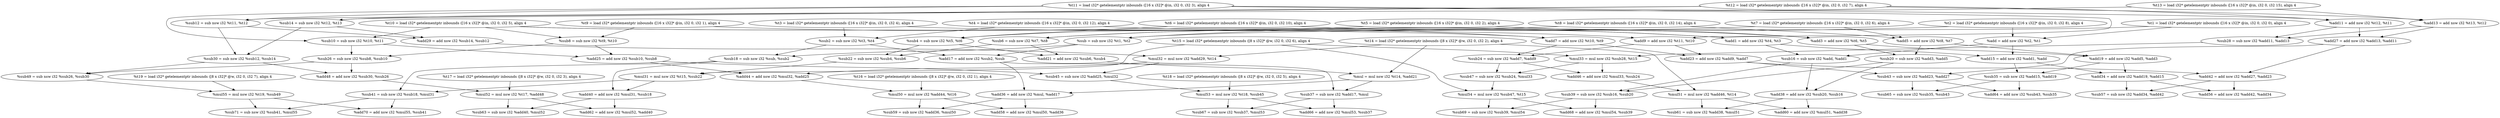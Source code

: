 digraph G {
compound=true
"t1" [label="  %t1 = load i32* getelementptr inbounds ([16 x i32]* @in, i32 0, i32 0), align 4"]
"t2" [label="  %t2 = load i32* getelementptr inbounds ([16 x i32]* @in, i32 0, i32 8), align 4"]
"add" [label="  %add = add nsw i32 %t2, %t1"]
"sub" [label="  %sub = sub nsw i32 %t1, %t2"]
"t3" [label="  %t3 = load i32* getelementptr inbounds ([16 x i32]* @in, i32 0, i32 4), align 4"]
"t4" [label="  %t4 = load i32* getelementptr inbounds ([16 x i32]* @in, i32 0, i32 12), align 4"]
"add1" [label="  %add1 = add nsw i32 %t4, %t3"]
"sub2" [label="  %sub2 = sub nsw i32 %t3, %t4"]
"t5" [label="  %t5 = load i32* getelementptr inbounds ([16 x i32]* @in, i32 0, i32 2), align 4"]
"t6" [label="  %t6 = load i32* getelementptr inbounds ([16 x i32]* @in, i32 0, i32 10), align 4"]
"add3" [label="  %add3 = add nsw i32 %t6, %t5"]
"sub4" [label="  %sub4 = sub nsw i32 %t5, %t6"]
"t7" [label="  %t7 = load i32* getelementptr inbounds ([16 x i32]* @in, i32 0, i32 6), align 4"]
"t8" [label="  %t8 = load i32* getelementptr inbounds ([16 x i32]* @in, i32 0, i32 14), align 4"]
"add5" [label="  %add5 = add nsw i32 %t8, %t7"]
"sub6" [label="  %sub6 = sub nsw i32 %t7, %t8"]
"t9" [label="  %t9 = load i32* getelementptr inbounds ([16 x i32]* @in, i32 0, i32 1), align 4"]
"t10" [label="  %t10 = load i32* getelementptr inbounds ([16 x i32]* @in, i32 0, i32 5), align 4"]
"add7" [label="  %add7 = add nsw i32 %t10, %t9"]
"sub8" [label="  %sub8 = sub nsw i32 %t9, %t10"]
"t11" [label="  %t11 = load i32* getelementptr inbounds ([16 x i32]* @in, i32 0, i32 3), align 4"]
"add9" [label="  %add9 = add nsw i32 %t11, %t10"]
"sub10" [label="  %sub10 = sub nsw i32 %t10, %t11"]
"t12" [label="  %t12 = load i32* getelementptr inbounds ([16 x i32]* @in, i32 0, i32 7), align 4"]
"add11" [label="  %add11 = add nsw i32 %t12, %t11"]
"sub12" [label="  %sub12 = sub nsw i32 %t11, %t12"]
"t13" [label="  %t13 = load i32* getelementptr inbounds ([16 x i32]* @in, i32 0, i32 15), align 4"]
"add13" [label="  %add13 = add nsw i32 %t13, %t12"]
"sub14" [label="  %sub14 = sub nsw i32 %t12, %t13"]
"add15" [label="  %add15 = add nsw i32 %add1, %add"]
"sub16" [label="  %sub16 = sub nsw i32 %add, %add1"]
"add17" [label="  %add17 = add nsw i32 %sub2, %sub"]
"sub18" [label="  %sub18 = sub nsw i32 %sub, %sub2"]
"add19" [label="  %add19 = add nsw i32 %add5, %add3"]
"sub20" [label="  %sub20 = sub nsw i32 %add3, %add5"]
"add21" [label="  %add21 = add nsw i32 %sub6, %sub4"]
"sub22" [label="  %sub22 = sub nsw i32 %sub4, %sub6"]
"add23" [label="  %add23 = add nsw i32 %add9, %add7"]
"sub24" [label="  %sub24 = sub nsw i32 %add7, %add9"]
"add25" [label="  %add25 = add nsw i32 %sub10, %sub8"]
"sub26" [label="  %sub26 = sub nsw i32 %sub8, %sub10"]
"add27" [label="  %add27 = add nsw i32 %add13, %add11"]
"sub28" [label="  %sub28 = sub nsw i32 %add11, %add13"]
"add29" [label="  %add29 = add nsw i32 %sub14, %sub12"]
"sub30" [label="  %sub30 = sub nsw i32 %sub12, %sub14"]
"t14" [label="  %t14 = load i32* getelementptr inbounds ([8 x i32]* @w, i32 0, i32 2), align 4"]
"mul" [label="  %mul = mul nsw i32 %t14, %add21"]
"t15" [label="  %t15 = load i32* getelementptr inbounds ([8 x i32]* @w, i32 0, i32 6), align 4"]
"mul31" [label="  %mul31 = mul nsw i32 %t15, %sub22"]
"mul32" [label="  %mul32 = mul nsw i32 %add29, %t14"]
"mul33" [label="  %mul33 = mul nsw i32 %sub28, %t15"]
"add34" [label="  %add34 = add nsw i32 %add19, %add15"]
"sub35" [label="  %sub35 = sub nsw i32 %add15, %add19"]
"add36" [label="  %add36 = add nsw i32 %mul, %add17"]
"sub37" [label="  %sub37 = sub nsw i32 %add17, %mul"]
"add38" [label="  %add38 = add nsw i32 %sub20, %sub16"]
"sub39" [label="  %sub39 = sub nsw i32 %sub16, %sub20"]
"add40" [label="  %add40 = add nsw i32 %mul31, %sub18"]
"sub41" [label="  %sub41 = sub nsw i32 %sub18, %mul31"]
"add42" [label="  %add42 = add nsw i32 %add27, %add23"]
"sub43" [label="  %sub43 = sub nsw i32 %add23, %add27"]
"add44" [label="  %add44 = add nsw i32 %mul32, %add25"]
"sub45" [label="  %sub45 = sub nsw i32 %add25, %mul32"]
"add46" [label="  %add46 = add nsw i32 %mul33, %sub24"]
"sub47" [label="  %sub47 = sub nsw i32 %sub24, %mul33"]
"add48" [label="  %add48 = add nsw i32 %sub30, %sub26"]
"sub49" [label="  %sub49 = sub nsw i32 %sub26, %sub30"]
"t16" [label="  %t16 = load i32* getelementptr inbounds ([8 x i32]* @w, i32 0, i32 1), align 4"]
"mul50" [label="  %mul50 = mul nsw i32 %add44, %t16"]
"mul51" [label="  %mul51 = mul nsw i32 %add46, %t14"]
"t17" [label="  %t17 = load i32* getelementptr inbounds ([8 x i32]* @w, i32 0, i32 3), align 4"]
"mul52" [label="  %mul52 = mul nsw i32 %t17, %add48"]
"t18" [label="  %t18 = load i32* getelementptr inbounds ([8 x i32]* @w, i32 0, i32 5), align 4"]
"mul53" [label="  %mul53 = mul nsw i32 %t18, %sub45"]
"mul54" [label="  %mul54 = mul nsw i32 %sub47, %t15"]
"t19" [label="  %t19 = load i32* getelementptr inbounds ([8 x i32]* @w, i32 0, i32 7), align 4"]
"mul55" [label="  %mul55 = mul nsw i32 %t19, %sub49"]
"add56" [label="  %add56 = add nsw i32 %add42, %add34"]
"sub57" [label="  %sub57 = sub nsw i32 %add34, %add42"]
"add58" [label="  %add58 = add nsw i32 %mul50, %add36"]
"sub59" [label="  %sub59 = sub nsw i32 %add36, %mul50"]
"add60" [label="  %add60 = add nsw i32 %mul51, %add38"]
"sub61" [label="  %sub61 = sub nsw i32 %add38, %mul51"]
"add62" [label="  %add62 = add nsw i32 %mul52, %add40"]
"sub63" [label="  %sub63 = sub nsw i32 %add40, %mul52"]
"add64" [label="  %add64 = add nsw i32 %sub43, %sub35"]
"sub65" [label="  %sub65 = sub nsw i32 %sub35, %sub43"]
"add66" [label="  %add66 = add nsw i32 %mul53, %sub37"]
"sub67" [label="  %sub67 = sub nsw i32 %sub37, %mul53"]
"add68" [label="  %add68 = add nsw i32 %mul54, %sub39"]
"sub69" [label="  %sub69 = sub nsw i32 %sub39, %mul54"]
"add70" [label="  %add70 = add nsw i32 %mul55, %sub41"]
"sub71" [label="  %sub71 = sub nsw i32 %sub41, %mul55"]
"t2" -> "add"
"t1" -> "add"
"t1" -> "sub"
"t2" -> "sub"
"t4" -> "add1"
"t3" -> "add1"
"t3" -> "sub2"
"t4" -> "sub2"
"t6" -> "add3"
"t5" -> "add3"
"t5" -> "sub4"
"t6" -> "sub4"
"t8" -> "add5"
"t7" -> "add5"
"t7" -> "sub6"
"t8" -> "sub6"
"t10" -> "add7"
"t9" -> "add7"
"t9" -> "sub8"
"t10" -> "sub8"
"t11" -> "add9"
"t10" -> "add9"
"t10" -> "sub10"
"t11" -> "sub10"
"t12" -> "add11"
"t11" -> "add11"
"t11" -> "sub12"
"t12" -> "sub12"
"t13" -> "add13"
"t12" -> "add13"
"t12" -> "sub14"
"t13" -> "sub14"
"add1" -> "add15"
"add" -> "add15"
"add" -> "sub16"
"add1" -> "sub16"
"sub2" -> "add17"
"sub" -> "add17"
"sub" -> "sub18"
"sub2" -> "sub18"
"add5" -> "add19"
"add3" -> "add19"
"add3" -> "sub20"
"add5" -> "sub20"
"sub6" -> "add21"
"sub4" -> "add21"
"sub4" -> "sub22"
"sub6" -> "sub22"
"add9" -> "add23"
"add7" -> "add23"
"add7" -> "sub24"
"add9" -> "sub24"
"sub10" -> "add25"
"sub8" -> "add25"
"sub8" -> "sub26"
"sub10" -> "sub26"
"add13" -> "add27"
"add11" -> "add27"
"add11" -> "sub28"
"add13" -> "sub28"
"sub14" -> "add29"
"sub12" -> "add29"
"sub12" -> "sub30"
"sub14" -> "sub30"
"t14" -> "mul"
"add21" -> "mul"
"t15" -> "mul31"
"sub22" -> "mul31"
"add29" -> "mul32"
"t14" -> "mul32"
"sub28" -> "mul33"
"t15" -> "mul33"
"add19" -> "add34"
"add15" -> "add34"
"add15" -> "sub35"
"add19" -> "sub35"
"mul" -> "add36"
"add17" -> "add36"
"add17" -> "sub37"
"mul" -> "sub37"
"sub20" -> "add38"
"sub16" -> "add38"
"sub16" -> "sub39"
"sub20" -> "sub39"
"mul31" -> "add40"
"sub18" -> "add40"
"sub18" -> "sub41"
"mul31" -> "sub41"
"add27" -> "add42"
"add23" -> "add42"
"add23" -> "sub43"
"add27" -> "sub43"
"mul32" -> "add44"
"add25" -> "add44"
"add25" -> "sub45"
"mul32" -> "sub45"
"mul33" -> "add46"
"sub24" -> "add46"
"sub24" -> "sub47"
"mul33" -> "sub47"
"sub30" -> "add48"
"sub26" -> "add48"
"sub26" -> "sub49"
"sub30" -> "sub49"
"add44" -> "mul50"
"t16" -> "mul50"
"add46" -> "mul51"
"t14" -> "mul51"
"t17" -> "mul52"
"add48" -> "mul52"
"t18" -> "mul53"
"sub45" -> "mul53"
"sub47" -> "mul54"
"t15" -> "mul54"
"t19" -> "mul55"
"sub49" -> "mul55"
"add42" -> "add56"
"add34" -> "add56"
"add34" -> "sub57"
"add42" -> "sub57"
"mul50" -> "add58"
"add36" -> "add58"
"add36" -> "sub59"
"mul50" -> "sub59"
"mul51" -> "add60"
"add38" -> "add60"
"add38" -> "sub61"
"mul51" -> "sub61"
"mul52" -> "add62"
"add40" -> "add62"
"add40" -> "sub63"
"mul52" -> "sub63"
"sub43" -> "add64"
"sub35" -> "add64"
"sub35" -> "sub65"
"sub43" -> "sub65"
"mul53" -> "add66"
"sub37" -> "add66"
"sub37" -> "sub67"
"mul53" -> "sub67"
"mul54" -> "add68"
"sub39" -> "add68"
"sub39" -> "sub69"
"mul54" -> "sub69"
"mul55" -> "add70"
"sub41" -> "add70"
"sub41" -> "sub71"
"mul55" -> "sub71"
}
